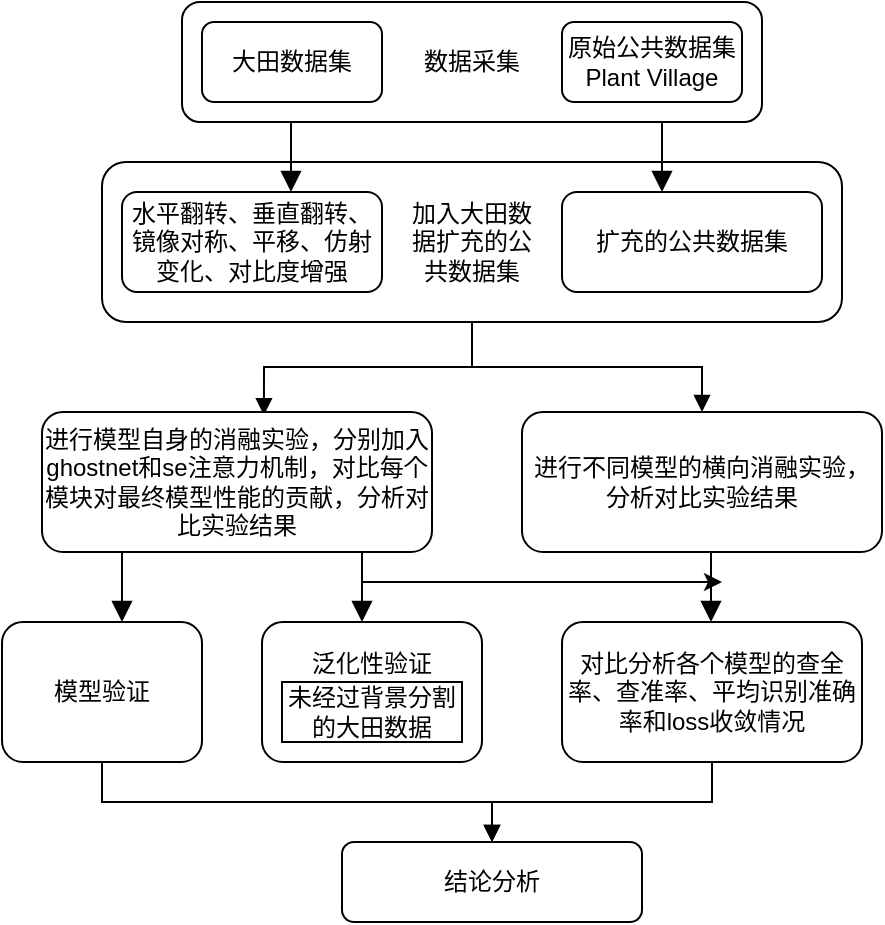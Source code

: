 <mxfile version="14.8.0" type="github">
  <diagram id="C5RBs43oDa-KdzZeNtuy" name="Page-1">
    <mxGraphModel dx="1776" dy="640" grid="1" gridSize="10" guides="1" tooltips="1" connect="1" arrows="1" fold="1" page="1" pageScale="1" pageWidth="827" pageHeight="1169" math="0" shadow="0">
      <root>
        <mxCell id="WIyWlLk6GJQsqaUBKTNV-0" />
        <mxCell id="WIyWlLk6GJQsqaUBKTNV-1" parent="WIyWlLk6GJQsqaUBKTNV-0" />
        <mxCell id="WIyWlLk6GJQsqaUBKTNV-3" value="数据采集" style="rounded=1;whiteSpace=wrap;html=1;fontSize=12;glass=0;strokeWidth=1;shadow=0;" parent="WIyWlLk6GJQsqaUBKTNV-1" vertex="1">
          <mxGeometry x="110" y="50" width="290" height="60" as="geometry" />
        </mxCell>
        <mxCell id="qz1d5UV-6l3Owr212qKA-2" value="大田数据集" style="rounded=1;whiteSpace=wrap;html=1;fontSize=12;glass=0;strokeWidth=1;shadow=0;" vertex="1" parent="WIyWlLk6GJQsqaUBKTNV-1">
          <mxGeometry x="120" y="60" width="90" height="40" as="geometry" />
        </mxCell>
        <mxCell id="qz1d5UV-6l3Owr212qKA-3" value="&lt;div&gt;原始公共数据集&lt;/div&gt;&lt;div&gt;Plant Village&lt;/div&gt;" style="rounded=1;whiteSpace=wrap;html=1;fontSize=12;glass=0;strokeWidth=1;shadow=0;" vertex="1" parent="WIyWlLk6GJQsqaUBKTNV-1">
          <mxGeometry x="300" y="60" width="90" height="40" as="geometry" />
        </mxCell>
        <mxCell id="qz1d5UV-6l3Owr212qKA-20" style="edgeStyle=orthogonalEdgeStyle;rounded=0;orthogonalLoop=1;jettySize=auto;html=1;exitX=0.5;exitY=1;exitDx=0;exitDy=0;entryX=0.5;entryY=0;entryDx=0;entryDy=0;endArrow=block;endFill=1;" edge="1" parent="WIyWlLk6GJQsqaUBKTNV-1" source="qz1d5UV-6l3Owr212qKA-4" target="qz1d5UV-6l3Owr212qKA-9">
          <mxGeometry relative="1" as="geometry" />
        </mxCell>
        <mxCell id="qz1d5UV-6l3Owr212qKA-22" style="edgeStyle=orthogonalEdgeStyle;rounded=0;orthogonalLoop=1;jettySize=auto;html=1;entryX=0.569;entryY=0.023;entryDx=0;entryDy=0;entryPerimeter=0;endArrow=block;endFill=1;" edge="1" parent="WIyWlLk6GJQsqaUBKTNV-1" source="qz1d5UV-6l3Owr212qKA-4" target="qz1d5UV-6l3Owr212qKA-8">
          <mxGeometry relative="1" as="geometry" />
        </mxCell>
        <mxCell id="qz1d5UV-6l3Owr212qKA-4" value="&lt;div&gt;加入大田数&lt;/div&gt;&lt;div&gt;据扩充的公&lt;/div&gt;&lt;div&gt;共数据集&lt;/div&gt;" style="rounded=1;whiteSpace=wrap;html=1;fontSize=12;glass=0;strokeWidth=1;shadow=0;" vertex="1" parent="WIyWlLk6GJQsqaUBKTNV-1">
          <mxGeometry x="70" y="130" width="370" height="80" as="geometry" />
        </mxCell>
        <mxCell id="qz1d5UV-6l3Owr212qKA-5" value="&lt;div&gt;水平翻转、垂直翻转、镜像对称、&lt;span&gt;平移、仿射变化、对比度增强&lt;/span&gt;&lt;/div&gt;" style="rounded=1;whiteSpace=wrap;html=1;fontSize=12;glass=0;strokeWidth=1;shadow=0;" vertex="1" parent="WIyWlLk6GJQsqaUBKTNV-1">
          <mxGeometry x="80" y="145" width="130" height="50" as="geometry" />
        </mxCell>
        <mxCell id="qz1d5UV-6l3Owr212qKA-6" value="扩充的公共数据集" style="rounded=1;whiteSpace=wrap;html=1;fontSize=12;glass=0;strokeWidth=1;shadow=0;" vertex="1" parent="WIyWlLk6GJQsqaUBKTNV-1">
          <mxGeometry x="300" y="145" width="130" height="50" as="geometry" />
        </mxCell>
        <mxCell id="qz1d5UV-6l3Owr212qKA-7" value="" style="rounded=0;html=1;jettySize=auto;orthogonalLoop=1;fontSize=11;endArrow=block;endFill=1;endSize=8;strokeWidth=1;shadow=0;labelBackgroundColor=none;edgeStyle=orthogonalEdgeStyle;" edge="1" parent="WIyWlLk6GJQsqaUBKTNV-1">
          <mxGeometry relative="1" as="geometry">
            <mxPoint x="350" y="110" as="sourcePoint" />
            <mxPoint x="350" y="145" as="targetPoint" />
            <Array as="points">
              <mxPoint x="350" y="145" />
            </Array>
          </mxGeometry>
        </mxCell>
        <mxCell id="qz1d5UV-6l3Owr212qKA-8" value="&lt;div&gt;进行模型自身的消融实验，分别加入ghostnet和se注意力机制，对比每个模块对最终模型性能的贡献，分析对比实验结果&lt;/div&gt;" style="rounded=1;whiteSpace=wrap;html=1;fontSize=12;glass=0;strokeWidth=1;shadow=0;" vertex="1" parent="WIyWlLk6GJQsqaUBKTNV-1">
          <mxGeometry x="40" y="255" width="195" height="70" as="geometry" />
        </mxCell>
        <mxCell id="qz1d5UV-6l3Owr212qKA-9" value="&lt;div&gt;进行不同模型的横向消融实验，分析对比实验结果&lt;/div&gt;" style="rounded=1;whiteSpace=wrap;html=1;fontSize=12;glass=0;strokeWidth=1;shadow=0;" vertex="1" parent="WIyWlLk6GJQsqaUBKTNV-1">
          <mxGeometry x="280" y="255" width="180" height="70" as="geometry" />
        </mxCell>
        <mxCell id="qz1d5UV-6l3Owr212qKA-11" value="" style="rounded=0;html=1;jettySize=auto;orthogonalLoop=1;fontSize=11;endArrow=block;endFill=1;endSize=8;strokeWidth=1;shadow=0;labelBackgroundColor=none;edgeStyle=orthogonalEdgeStyle;" edge="1" parent="WIyWlLk6GJQsqaUBKTNV-1">
          <mxGeometry relative="1" as="geometry">
            <mxPoint x="164.5" y="110" as="sourcePoint" />
            <mxPoint x="164.5" y="145" as="targetPoint" />
            <Array as="points">
              <mxPoint x="164.5" y="110" />
            </Array>
          </mxGeometry>
        </mxCell>
        <mxCell id="qz1d5UV-6l3Owr212qKA-36" style="edgeStyle=orthogonalEdgeStyle;rounded=0;orthogonalLoop=1;jettySize=auto;html=1;exitX=0.5;exitY=1;exitDx=0;exitDy=0;entryX=0.5;entryY=0;entryDx=0;entryDy=0;endArrow=block;endFill=1;" edge="1" parent="WIyWlLk6GJQsqaUBKTNV-1" source="qz1d5UV-6l3Owr212qKA-12" target="qz1d5UV-6l3Owr212qKA-17">
          <mxGeometry relative="1" as="geometry" />
        </mxCell>
        <mxCell id="qz1d5UV-6l3Owr212qKA-12" value="模型验证" style="rounded=1;whiteSpace=wrap;html=1;fontSize=12;glass=0;strokeWidth=1;shadow=0;" vertex="1" parent="WIyWlLk6GJQsqaUBKTNV-1">
          <mxGeometry x="20" y="360" width="100" height="70" as="geometry" />
        </mxCell>
        <mxCell id="qz1d5UV-6l3Owr212qKA-14" value="&lt;div&gt;泛化性验证&lt;/div&gt;&lt;div&gt;&lt;br&gt;&lt;/div&gt;&lt;div&gt;&lt;br&gt;&lt;/div&gt;" style="rounded=1;whiteSpace=wrap;html=1;fontSize=12;glass=0;strokeWidth=1;shadow=0;" vertex="1" parent="WIyWlLk6GJQsqaUBKTNV-1">
          <mxGeometry x="150" y="360" width="110" height="70" as="geometry" />
        </mxCell>
        <mxCell id="qz1d5UV-6l3Owr212qKA-37" style="edgeStyle=orthogonalEdgeStyle;rounded=0;orthogonalLoop=1;jettySize=auto;html=1;entryX=0.5;entryY=0;entryDx=0;entryDy=0;endArrow=block;endFill=1;" edge="1" parent="WIyWlLk6GJQsqaUBKTNV-1" source="qz1d5UV-6l3Owr212qKA-15" target="qz1d5UV-6l3Owr212qKA-17">
          <mxGeometry relative="1" as="geometry" />
        </mxCell>
        <mxCell id="qz1d5UV-6l3Owr212qKA-15" value="&lt;div&gt;对比分析各个模型的查全率、查准率、平均识别准确率和loss收敛情况&lt;/div&gt;" style="rounded=1;whiteSpace=wrap;html=1;fontSize=12;glass=0;strokeWidth=1;shadow=0;" vertex="1" parent="WIyWlLk6GJQsqaUBKTNV-1">
          <mxGeometry x="300" y="360" width="150" height="70" as="geometry" />
        </mxCell>
        <mxCell id="qz1d5UV-6l3Owr212qKA-16" value="未经过背景分割的大田数据" style="rounded=0;whiteSpace=wrap;html=1;" vertex="1" parent="WIyWlLk6GJQsqaUBKTNV-1">
          <mxGeometry x="160" y="390" width="90" height="30" as="geometry" />
        </mxCell>
        <mxCell id="qz1d5UV-6l3Owr212qKA-17" value="结论分析" style="rounded=1;whiteSpace=wrap;html=1;fontSize=12;glass=0;strokeWidth=1;shadow=0;" vertex="1" parent="WIyWlLk6GJQsqaUBKTNV-1">
          <mxGeometry x="190" y="470" width="150" height="40" as="geometry" />
        </mxCell>
        <mxCell id="qz1d5UV-6l3Owr212qKA-27" value="" style="rounded=0;html=1;jettySize=auto;orthogonalLoop=1;fontSize=11;endArrow=block;endFill=1;endSize=8;strokeWidth=1;shadow=0;labelBackgroundColor=none;edgeStyle=orthogonalEdgeStyle;" edge="1" parent="WIyWlLk6GJQsqaUBKTNV-1">
          <mxGeometry relative="1" as="geometry">
            <mxPoint x="80" y="325" as="sourcePoint" />
            <mxPoint x="80" y="360" as="targetPoint" />
            <Array as="points">
              <mxPoint x="80.5" y="345" />
              <mxPoint x="80.5" y="345" />
            </Array>
          </mxGeometry>
        </mxCell>
        <mxCell id="qz1d5UV-6l3Owr212qKA-28" value="" style="rounded=0;html=1;jettySize=auto;orthogonalLoop=1;fontSize=11;endArrow=block;endFill=1;endSize=8;strokeWidth=1;shadow=0;labelBackgroundColor=none;edgeStyle=orthogonalEdgeStyle;" edge="1" parent="WIyWlLk6GJQsqaUBKTNV-1">
          <mxGeometry relative="1" as="geometry">
            <mxPoint x="200" y="325" as="sourcePoint" />
            <mxPoint x="200" y="360" as="targetPoint" />
            <Array as="points">
              <mxPoint x="200" y="340" />
              <mxPoint x="200" y="340" />
            </Array>
          </mxGeometry>
        </mxCell>
        <mxCell id="qz1d5UV-6l3Owr212qKA-29" value="" style="rounded=0;html=1;jettySize=auto;orthogonalLoop=1;fontSize=11;endArrow=block;endFill=1;endSize=8;strokeWidth=1;shadow=0;labelBackgroundColor=none;edgeStyle=orthogonalEdgeStyle;" edge="1" parent="WIyWlLk6GJQsqaUBKTNV-1">
          <mxGeometry relative="1" as="geometry">
            <mxPoint x="374.5" y="325" as="sourcePoint" />
            <mxPoint x="374.5" y="360" as="targetPoint" />
            <Array as="points">
              <mxPoint x="374.5" y="345" />
              <mxPoint x="374.5" y="345" />
            </Array>
          </mxGeometry>
        </mxCell>
        <mxCell id="qz1d5UV-6l3Owr212qKA-40" value="" style="endArrow=classic;html=1;" edge="1" parent="WIyWlLk6GJQsqaUBKTNV-1">
          <mxGeometry width="50" height="50" relative="1" as="geometry">
            <mxPoint x="200" y="340" as="sourcePoint" />
            <mxPoint x="380" y="340" as="targetPoint" />
          </mxGeometry>
        </mxCell>
      </root>
    </mxGraphModel>
  </diagram>
</mxfile>
